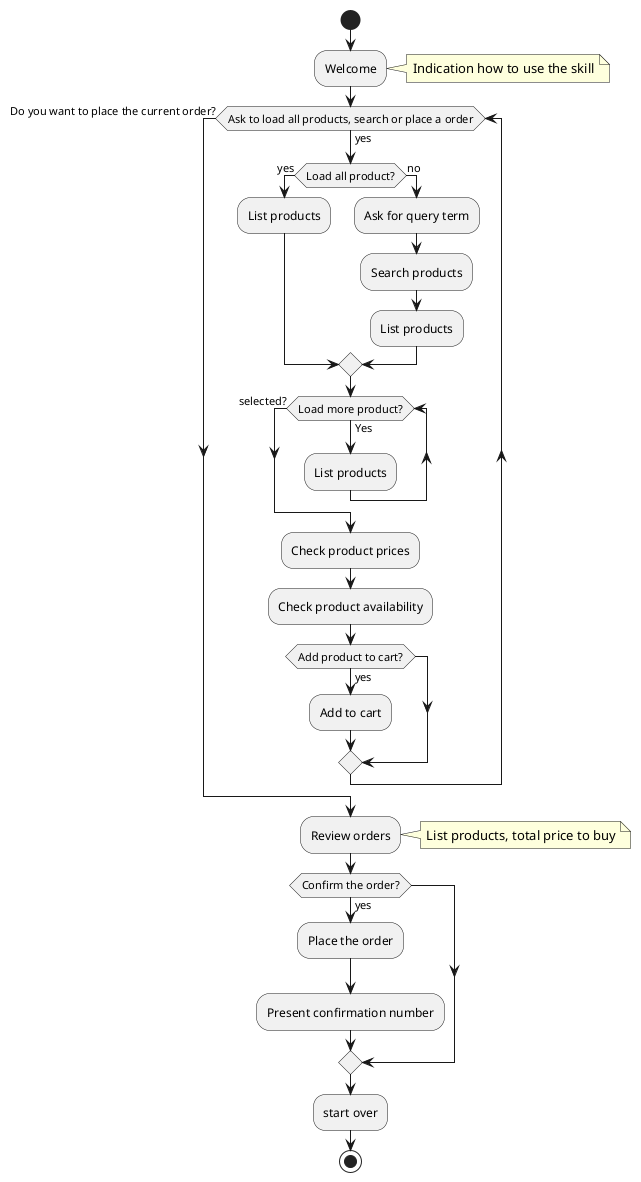 @startuml

start

:Welcome;
note right: Indication how to use the skill

while (Ask to load all products, search or place a order) is (yes)


if (Load all product?) then (yes)
  :List products;
else (no)
  :Ask for query term;
  :Search products;
  :List products;
endif

while (Load more product?) is (Yes)
  :List products;
endwhile (selected?)

:Check product prices;
:Check product availability;

if (Add product to cart?) then (yes)
  :Add to cart;
endif

endwhile (Do you want to place the current order?)

:Review orders; 
note right: List products, total price to buy

if (Confirm the order?) then (yes)
  :Place the order;
  :Present confirmation number;
endif

:start over;

stop

  
@enduml